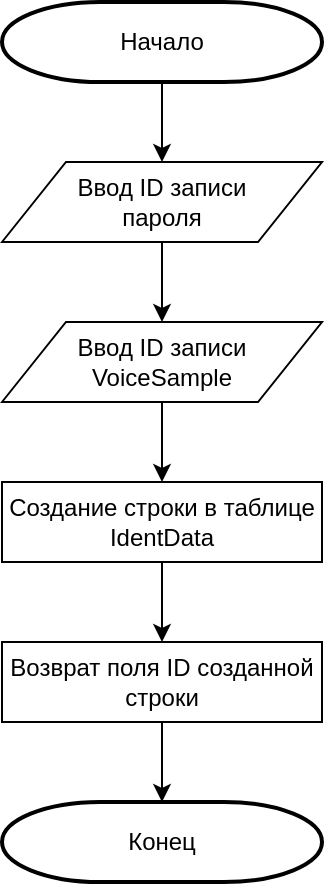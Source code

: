 <mxfile pages="1" version="11.2.4"><diagram id="yVVUTsEOf4FtN3ilJVeX" name="Page-1"><mxGraphModel dx="1662" dy="793" grid="1" gridSize="10" guides="1" tooltips="1" connect="1" arrows="1" fold="1" page="1" pageScale="1" pageWidth="827" pageHeight="1169" math="0" shadow="0"><root><mxCell id="0"/><mxCell id="1" parent="0"/><mxCell id="X_bk3OUpSKKiSXgv2V6A-6" value="" style="edgeStyle=orthogonalEdgeStyle;rounded=0;orthogonalLoop=1;jettySize=auto;html=1;" parent="1" source="X_bk3OUpSKKiSXgv2V6A-1" target="X_bk3OUpSKKiSXgv2V6A-5" edge="1"><mxGeometry relative="1" as="geometry"/></mxCell><mxCell id="X_bk3OUpSKKiSXgv2V6A-1" value="&lt;div&gt;Начало&lt;/div&gt;" style="strokeWidth=2;html=1;shape=mxgraph.flowchart.terminator;whiteSpace=wrap;" parent="1" vertex="1"><mxGeometry x="320" y="40" width="160" height="40" as="geometry"/></mxCell><mxCell id="dNg8_kGZbEqALprabHum-3" value="" style="edgeStyle=orthogonalEdgeStyle;rounded=0;orthogonalLoop=1;jettySize=auto;html=1;" edge="1" parent="1" source="X_bk3OUpSKKiSXgv2V6A-5" target="dNg8_kGZbEqALprabHum-2"><mxGeometry relative="1" as="geometry"/></mxCell><mxCell id="X_bk3OUpSKKiSXgv2V6A-5" value="&lt;div&gt;Ввод ID записи&lt;/div&gt;&lt;div&gt; пароля&lt;/div&gt;" style="shape=parallelogram;perimeter=parallelogramPerimeter;whiteSpace=wrap;html=1;" parent="1" vertex="1"><mxGeometry x="320" y="120" width="160" height="40" as="geometry"/></mxCell><mxCell id="dNg8_kGZbEqALprabHum-4" value="" style="edgeStyle=orthogonalEdgeStyle;rounded=0;orthogonalLoop=1;jettySize=auto;html=1;" edge="1" parent="1" source="dNg8_kGZbEqALprabHum-2" target="jixIaSZ0oZPPm3UZF9uQ-16"><mxGeometry relative="1" as="geometry"/></mxCell><mxCell id="dNg8_kGZbEqALprabHum-2" value="&lt;div&gt;Ввод ID записи&lt;/div&gt;&lt;div&gt;VoiceSample&lt;br&gt;&lt;/div&gt;" style="shape=parallelogram;perimeter=parallelogramPerimeter;whiteSpace=wrap;html=1;" vertex="1" parent="1"><mxGeometry x="320" y="200" width="160" height="40" as="geometry"/></mxCell><mxCell id="X_bk3OUpSKKiSXgv2V6A-27" value="Конец" style="strokeWidth=2;html=1;shape=mxgraph.flowchart.terminator;whiteSpace=wrap;" parent="1" vertex="1"><mxGeometry x="320" y="440" width="160" height="40" as="geometry"/></mxCell><mxCell id="jixIaSZ0oZPPm3UZF9uQ-15" value="" style="edgeStyle=orthogonalEdgeStyle;rounded=0;orthogonalLoop=1;jettySize=auto;html=1;" parent="1" source="jixIaSZ0oZPPm3UZF9uQ-14" target="X_bk3OUpSKKiSXgv2V6A-27" edge="1"><mxGeometry relative="1" as="geometry"/></mxCell><mxCell id="jixIaSZ0oZPPm3UZF9uQ-14" value="Возврат поля ID созданной строки" style="rounded=0;whiteSpace=wrap;html=1;" parent="1" vertex="1"><mxGeometry x="320" y="360" width="160" height="40" as="geometry"/></mxCell><mxCell id="jixIaSZ0oZPPm3UZF9uQ-17" value="" style="edgeStyle=orthogonalEdgeStyle;rounded=0;orthogonalLoop=1;jettySize=auto;html=1;" parent="1" source="jixIaSZ0oZPPm3UZF9uQ-16" target="jixIaSZ0oZPPm3UZF9uQ-14" edge="1"><mxGeometry relative="1" as="geometry"/></mxCell><mxCell id="jixIaSZ0oZPPm3UZF9uQ-16" value="Создание строки в таблице IdentData" style="rounded=0;whiteSpace=wrap;html=1;" parent="1" vertex="1"><mxGeometry x="320" y="280" width="160" height="40" as="geometry"/></mxCell></root></mxGraphModel></diagram></mxfile>